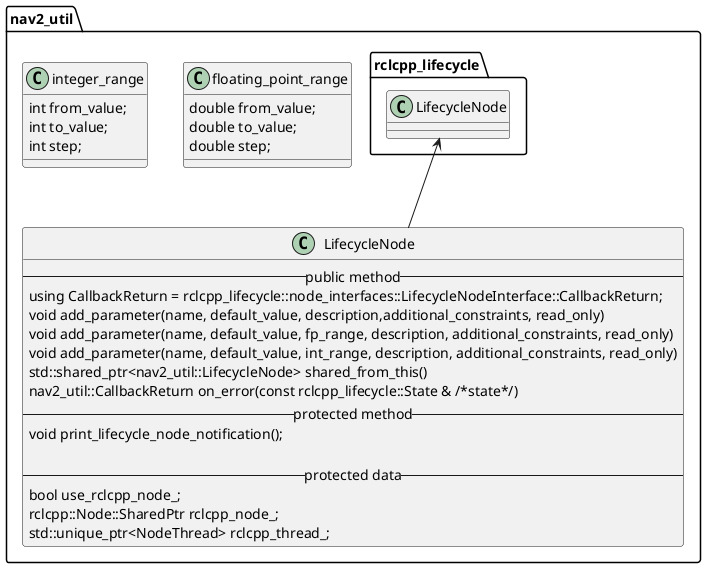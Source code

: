 @startuml
'https://plantuml.com/class-diagram

namespace nav2_util{
class floating_point_range
{
double from_value;
double to_value;
double step;
}

class integer_range{
int from_value;
int to_value;
int step;
}

class LifecycleNode{
-- public method --
using CallbackReturn = rclcpp_lifecycle::node_interfaces::LifecycleNodeInterface::CallbackReturn;
void add_parameter(name, default_value, description,additional_constraints, read_only)
void add_parameter(name, default_value, fp_range, description, additional_constraints, read_only)
void add_parameter(name, default_value, int_range, description, additional_constraints, read_only)
std::shared_ptr<nav2_util::LifecycleNode> shared_from_this()
nav2_util::CallbackReturn on_error(const rclcpp_lifecycle::State & /*state*/)
-- protected method --
void print_lifecycle_node_notification();

-- protected data --
bool use_rclcpp_node_;
rclcpp::Node::SharedPtr rclcpp_node_;
std::unique_ptr<NodeThread> rclcpp_thread_;
}

rclcpp_lifecycle.LifecycleNode <-- LifecycleNode
}
@enduml